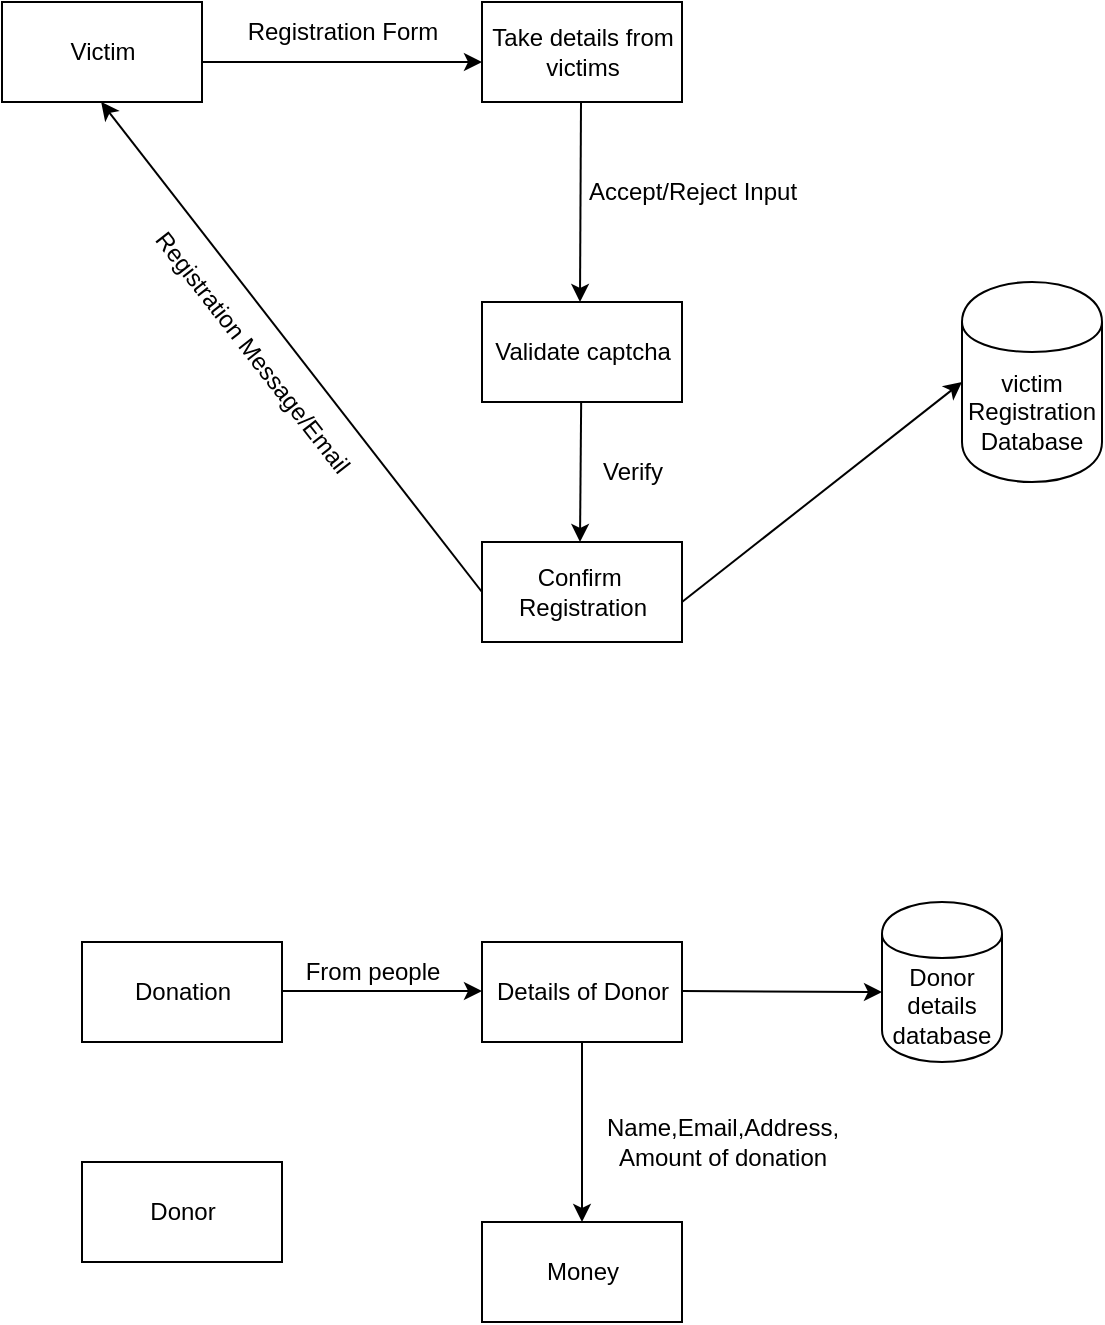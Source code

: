 <mxfile version="20.0.4" type="github">
  <diagram id="R2lEEEUBdFMjLlhIrx00" name="Page-1">
    <mxGraphModel dx="1038" dy="547" grid="1" gridSize="10" guides="1" tooltips="1" connect="1" arrows="1" fold="1" page="1" pageScale="1" pageWidth="850" pageHeight="1100" math="0" shadow="0" extFonts="Permanent Marker^https://fonts.googleapis.com/css?family=Permanent+Marker">
      <root>
        <mxCell id="0" />
        <mxCell id="1" parent="0" />
        <mxCell id="zD06de2tq-3I4Wdeoepe-2" value="Victim" style="html=1;dashed=0;whitespace=wrap;" vertex="1" parent="1">
          <mxGeometry x="80" y="50" width="100" height="50" as="geometry" />
        </mxCell>
        <mxCell id="zD06de2tq-3I4Wdeoepe-3" value="" style="endArrow=classic;html=1;rounded=0;" edge="1" parent="1">
          <mxGeometry width="50" height="50" relative="1" as="geometry">
            <mxPoint x="180" y="80" as="sourcePoint" />
            <mxPoint x="320" y="80" as="targetPoint" />
          </mxGeometry>
        </mxCell>
        <mxCell id="zD06de2tq-3I4Wdeoepe-4" value="Registration Form" style="text;html=1;resizable=0;autosize=1;align=center;verticalAlign=middle;points=[];fillColor=none;strokeColor=none;rounded=0;" vertex="1" parent="1">
          <mxGeometry x="190" y="50" width="120" height="30" as="geometry" />
        </mxCell>
        <mxCell id="zD06de2tq-3I4Wdeoepe-5" value="Take details from &lt;br&gt;victims" style="html=1;dashed=0;whitespace=wrap;" vertex="1" parent="1">
          <mxGeometry x="320" y="50" width="100" height="50" as="geometry" />
        </mxCell>
        <mxCell id="zD06de2tq-3I4Wdeoepe-7" value="" style="endArrow=classic;html=1;rounded=0;" edge="1" parent="1">
          <mxGeometry width="50" height="50" relative="1" as="geometry">
            <mxPoint x="369.5" y="100" as="sourcePoint" />
            <mxPoint x="369" y="200" as="targetPoint" />
          </mxGeometry>
        </mxCell>
        <mxCell id="zD06de2tq-3I4Wdeoepe-8" value="victim&lt;br&gt;Registration&lt;br&gt;Database" style="shape=cylinder;whiteSpace=wrap;html=1;boundedLbl=1;backgroundOutline=1;" vertex="1" parent="1">
          <mxGeometry x="560" y="190" width="70" height="100" as="geometry" />
        </mxCell>
        <mxCell id="zD06de2tq-3I4Wdeoepe-9" value="Accept/Reject Input" style="text;html=1;resizable=0;autosize=1;align=center;verticalAlign=middle;points=[];fillColor=none;strokeColor=none;rounded=0;" vertex="1" parent="1">
          <mxGeometry x="360" y="130" width="130" height="30" as="geometry" />
        </mxCell>
        <mxCell id="zD06de2tq-3I4Wdeoepe-10" value="Validate captcha" style="html=1;dashed=0;whitespace=wrap;" vertex="1" parent="1">
          <mxGeometry x="320" y="200" width="100" height="50" as="geometry" />
        </mxCell>
        <mxCell id="zD06de2tq-3I4Wdeoepe-11" value="" style="endArrow=classic;html=1;rounded=0;" edge="1" parent="1">
          <mxGeometry width="50" height="50" relative="1" as="geometry">
            <mxPoint x="369.58" y="250" as="sourcePoint" />
            <mxPoint x="369" y="320" as="targetPoint" />
          </mxGeometry>
        </mxCell>
        <mxCell id="zD06de2tq-3I4Wdeoepe-12" value="Verify" style="text;html=1;resizable=0;autosize=1;align=center;verticalAlign=middle;points=[];fillColor=none;strokeColor=none;rounded=0;" vertex="1" parent="1">
          <mxGeometry x="370" y="270" width="50" height="30" as="geometry" />
        </mxCell>
        <mxCell id="zD06de2tq-3I4Wdeoepe-13" value="Confirm&amp;nbsp;&lt;br&gt;Registration" style="html=1;dashed=0;whitespace=wrap;" vertex="1" parent="1">
          <mxGeometry x="320" y="320" width="100" height="50" as="geometry" />
        </mxCell>
        <mxCell id="zD06de2tq-3I4Wdeoepe-14" value="" style="endArrow=classic;html=1;rounded=0;entryX=0;entryY=0.5;entryDx=0;entryDy=0;" edge="1" parent="1" target="zD06de2tq-3I4Wdeoepe-8">
          <mxGeometry width="50" height="50" relative="1" as="geometry">
            <mxPoint x="420" y="350" as="sourcePoint" />
            <mxPoint x="470" y="300" as="targetPoint" />
          </mxGeometry>
        </mxCell>
        <mxCell id="zD06de2tq-3I4Wdeoepe-15" value="" style="endArrow=classic;html=1;rounded=0;exitX=0;exitY=0.5;exitDx=0;exitDy=0;" edge="1" parent="1" source="zD06de2tq-3I4Wdeoepe-13">
          <mxGeometry width="50" height="50" relative="1" as="geometry">
            <mxPoint x="200" y="260" as="sourcePoint" />
            <mxPoint x="129.58" y="100" as="targetPoint" />
          </mxGeometry>
        </mxCell>
        <mxCell id="zD06de2tq-3I4Wdeoepe-16" value="Registration Message/Email" style="text;html=1;resizable=0;autosize=1;align=center;verticalAlign=middle;points=[];fillColor=none;strokeColor=none;rounded=0;rotation=52;" vertex="1" parent="1">
          <mxGeometry x="120" y="210" width="170" height="30" as="geometry" />
        </mxCell>
        <mxCell id="zD06de2tq-3I4Wdeoepe-17" value="Donation" style="html=1;dashed=0;whitespace=wrap;" vertex="1" parent="1">
          <mxGeometry x="120" y="520" width="100" height="50" as="geometry" />
        </mxCell>
        <mxCell id="zD06de2tq-3I4Wdeoepe-18" value="" style="endArrow=classic;html=1;rounded=0;" edge="1" parent="1">
          <mxGeometry width="50" height="50" relative="1" as="geometry">
            <mxPoint x="220" y="544.5" as="sourcePoint" />
            <mxPoint x="320" y="544.5" as="targetPoint" />
          </mxGeometry>
        </mxCell>
        <mxCell id="zD06de2tq-3I4Wdeoepe-19" value="From people" style="text;html=1;resizable=0;autosize=1;align=center;verticalAlign=middle;points=[];fillColor=none;strokeColor=none;rounded=0;" vertex="1" parent="1">
          <mxGeometry x="220" y="520" width="90" height="30" as="geometry" />
        </mxCell>
        <mxCell id="zD06de2tq-3I4Wdeoepe-20" value="Details of Donor" style="html=1;dashed=0;whitespace=wrap;" vertex="1" parent="1">
          <mxGeometry x="320" y="520" width="100" height="50" as="geometry" />
        </mxCell>
        <mxCell id="zD06de2tq-3I4Wdeoepe-21" value="Donor details database" style="shape=cylinder;whiteSpace=wrap;html=1;boundedLbl=1;backgroundOutline=1;" vertex="1" parent="1">
          <mxGeometry x="520" y="500" width="60" height="80" as="geometry" />
        </mxCell>
        <mxCell id="zD06de2tq-3I4Wdeoepe-22" value="" style="endArrow=classic;html=1;rounded=0;" edge="1" parent="1" target="zD06de2tq-3I4Wdeoepe-26">
          <mxGeometry width="50" height="50" relative="1" as="geometry">
            <mxPoint x="370" y="570" as="sourcePoint" />
            <mxPoint x="370" y="660" as="targetPoint" />
            <Array as="points">
              <mxPoint x="370" y="630" />
            </Array>
          </mxGeometry>
        </mxCell>
        <mxCell id="zD06de2tq-3I4Wdeoepe-23" value="Name,Email,Address,&lt;br&gt;Amount of donation" style="text;html=1;resizable=0;autosize=1;align=center;verticalAlign=middle;points=[];fillColor=none;strokeColor=none;rounded=0;" vertex="1" parent="1">
          <mxGeometry x="370" y="600" width="140" height="40" as="geometry" />
        </mxCell>
        <mxCell id="zD06de2tq-3I4Wdeoepe-24" value="" style="endArrow=classic;html=1;rounded=0;" edge="1" parent="1">
          <mxGeometry width="50" height="50" relative="1" as="geometry">
            <mxPoint x="420" y="544.5" as="sourcePoint" />
            <mxPoint x="520" y="545" as="targetPoint" />
          </mxGeometry>
        </mxCell>
        <mxCell id="zD06de2tq-3I4Wdeoepe-25" value="Donor" style="html=1;dashed=0;whitespace=wrap;" vertex="1" parent="1">
          <mxGeometry x="120" y="630" width="100" height="50" as="geometry" />
        </mxCell>
        <mxCell id="zD06de2tq-3I4Wdeoepe-26" value="Money" style="html=1;dashed=0;whitespace=wrap;" vertex="1" parent="1">
          <mxGeometry x="320" y="660" width="100" height="50" as="geometry" />
        </mxCell>
      </root>
    </mxGraphModel>
  </diagram>
</mxfile>
